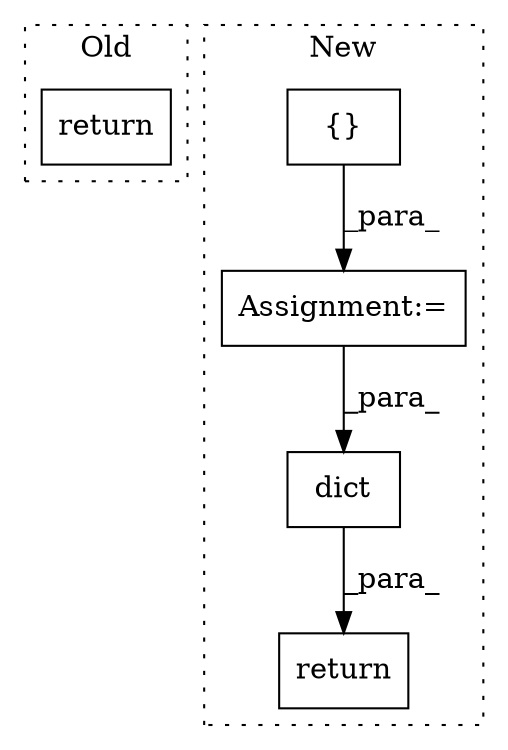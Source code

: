 digraph G {
subgraph cluster0 {
1 [label="return" a="41" s="4423" l="7" shape="box"];
label = "Old";
style="dotted";
}
subgraph cluster1 {
2 [label="dict" a="32" s="3108,3118" l="5,1" shape="box"];
3 [label="return" a="41" s="3101" l="7" shape="box"];
4 [label="Assignment:=" a="7" s="2760" l="1" shape="box"];
5 [label="{}" a="4" s="2770" l="2" shape="box"];
label = "New";
style="dotted";
}
2 -> 3 [label="_para_"];
4 -> 2 [label="_para_"];
5 -> 4 [label="_para_"];
}